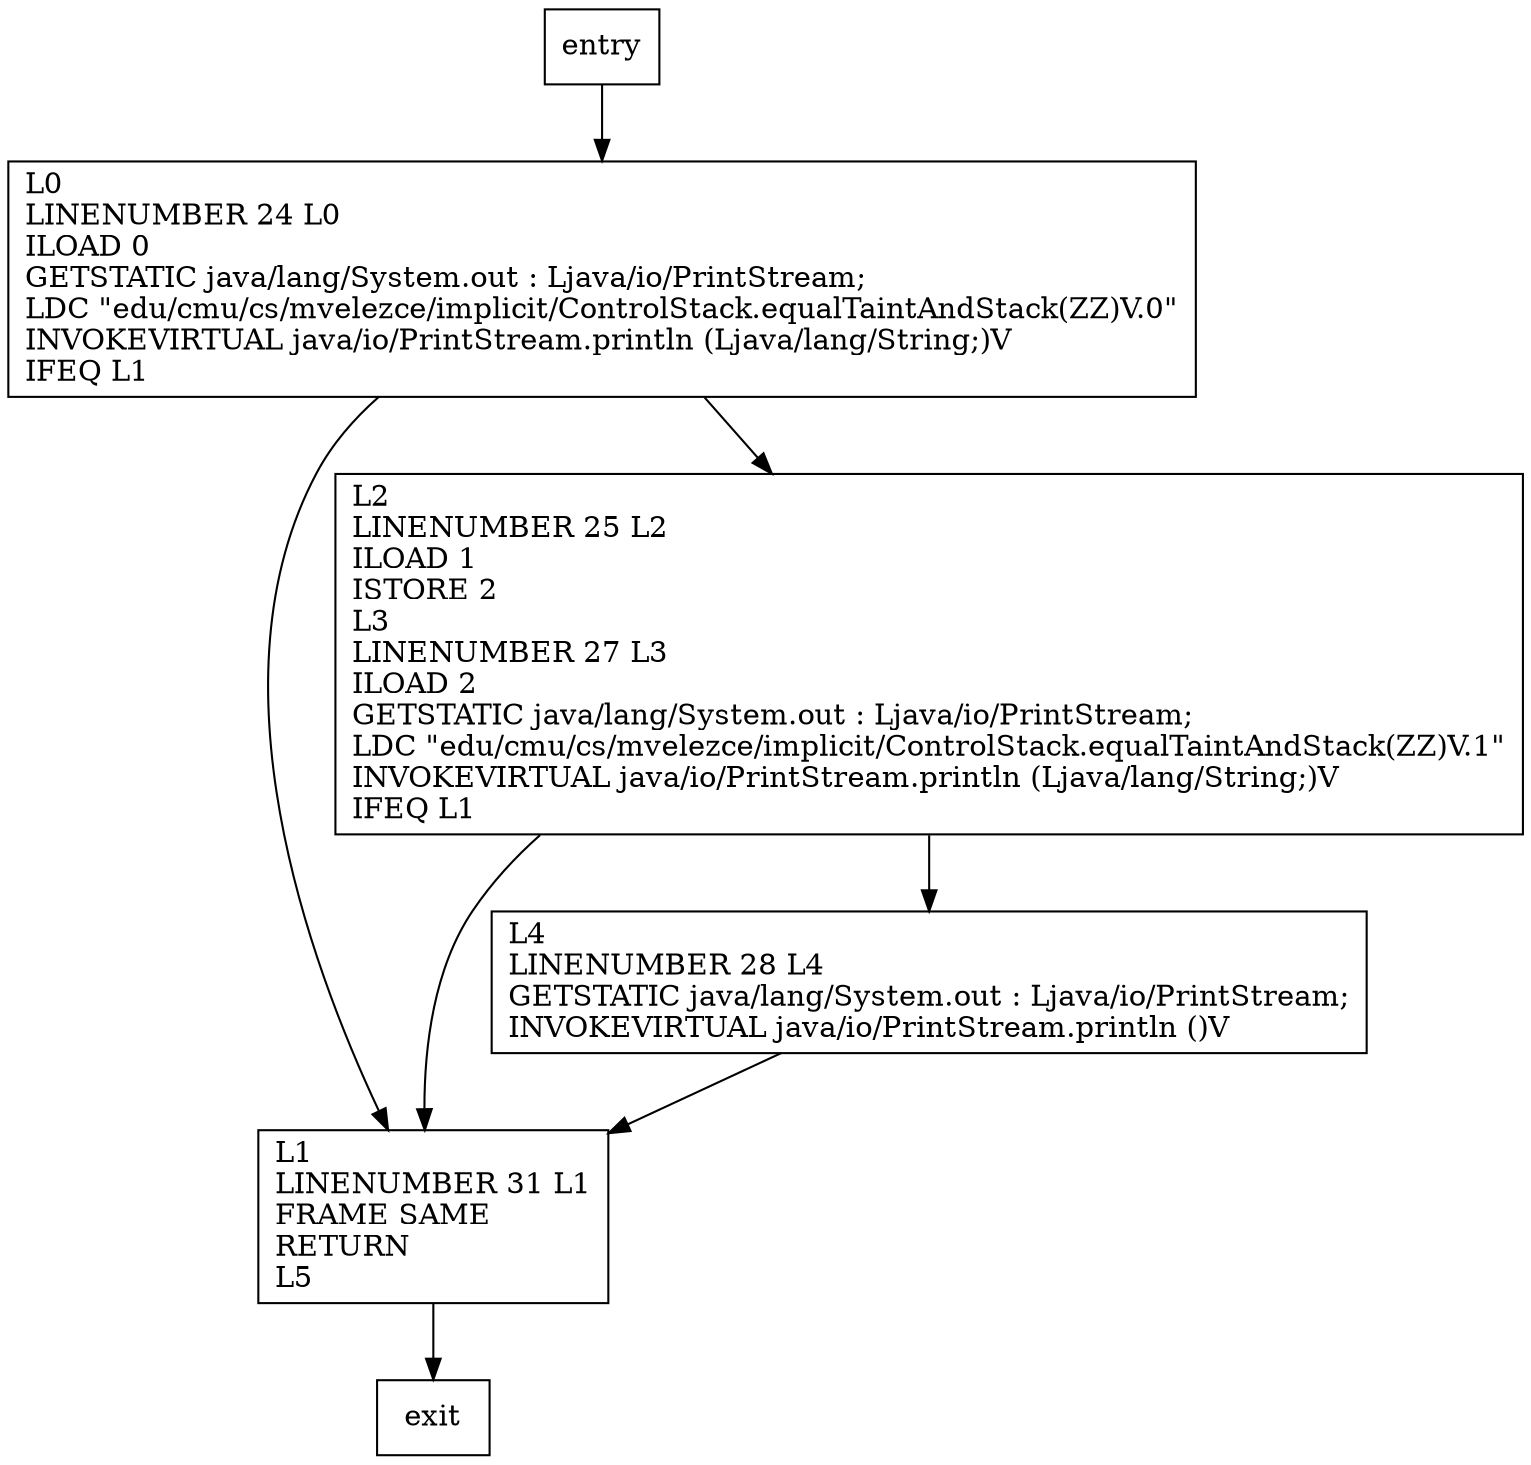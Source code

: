 digraph equalTaintAndStack {
node [shape=record];
1373419525 [label="L1\lLINENUMBER 31 L1\lFRAME SAME\lRETURN\lL5\l"];
6444850 [label="L0\lLINENUMBER 24 L0\lILOAD 0\lGETSTATIC java/lang/System.out : Ljava/io/PrintStream;\lLDC \"edu/cmu/cs/mvelezce/implicit/ControlStack.equalTaintAndStack(ZZ)V.0\"\lINVOKEVIRTUAL java/io/PrintStream.println (Ljava/lang/String;)V\lIFEQ L1\l"];
212683148 [label="L4\lLINENUMBER 28 L4\lGETSTATIC java/lang/System.out : Ljava/io/PrintStream;\lINVOKEVIRTUAL java/io/PrintStream.println ()V\l"];
1716093734 [label="L2\lLINENUMBER 25 L2\lILOAD 1\lISTORE 2\lL3\lLINENUMBER 27 L3\lILOAD 2\lGETSTATIC java/lang/System.out : Ljava/io/PrintStream;\lLDC \"edu/cmu/cs/mvelezce/implicit/ControlStack.equalTaintAndStack(ZZ)V.1\"\lINVOKEVIRTUAL java/io/PrintStream.println (Ljava/lang/String;)V\lIFEQ L1\l"];
entry;
exit;
entry -> 6444850;
1373419525 -> exit;
6444850 -> 1373419525;
6444850 -> 1716093734;
212683148 -> 1373419525;
1716093734 -> 1373419525;
1716093734 -> 212683148;
}
